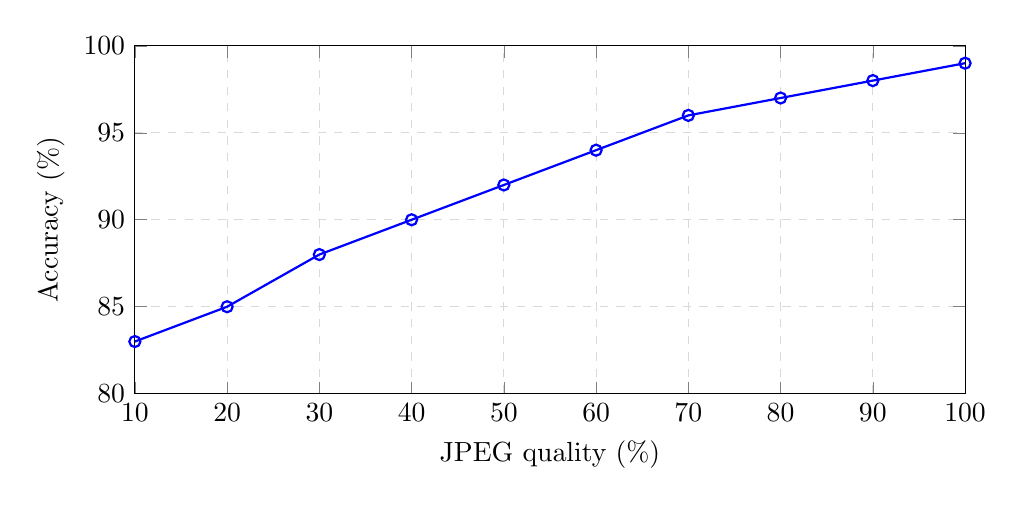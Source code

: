 % Fig 5.1 Extraction accuracy vs JPEG quality (zoomed high-accuracy range)
\begin{tikzpicture}
\begin{axis}[
    width=\linewidth,
    height=6cm,
    xlabel={JPEG quality (\%)},
    ylabel={Accuracy (\%)},
    ymin=80,ymax=100,
    xmin=10,xmax=100,
    ymajorgrids, xmajorgrids,
    grid style={dashed,gray!30},
]
\addplot+[mark=o,thick] coordinates {
  (10,83)(20,85)(30,88)(40,90)(50,92)(60,94)(70,96)(80,97)(90,98)(100,99)
};
\end{axis}
\end{tikzpicture}

